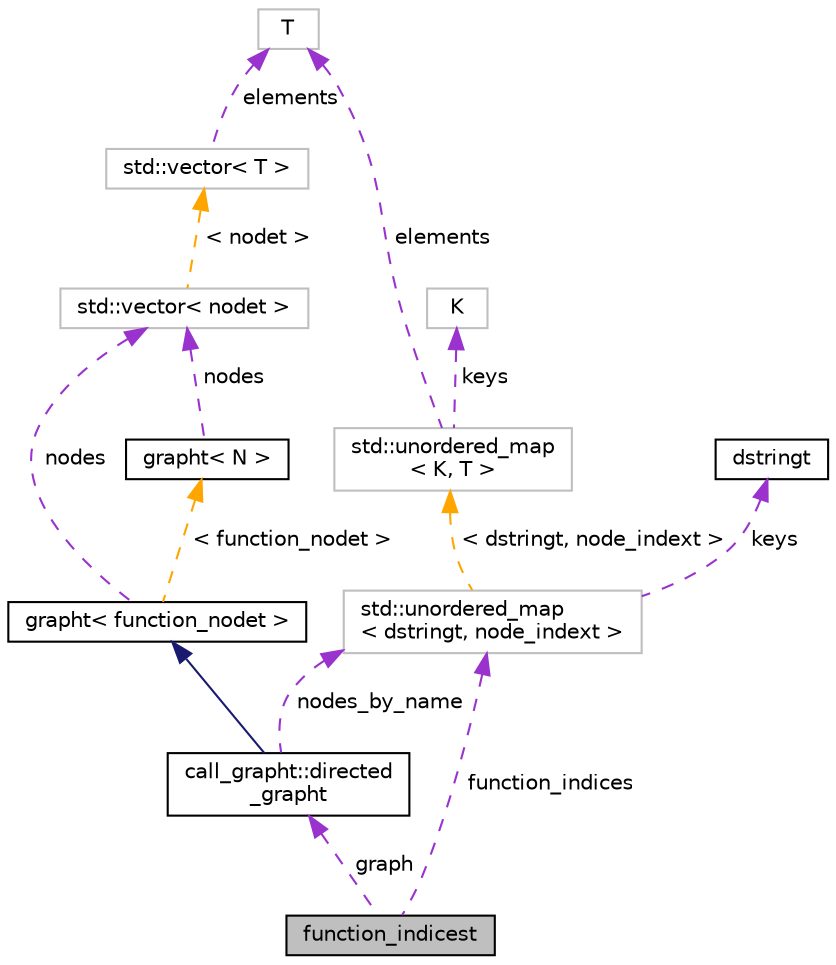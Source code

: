 digraph "function_indicest"
{
 // LATEX_PDF_SIZE
  bgcolor="transparent";
  edge [fontname="Helvetica",fontsize="10",labelfontname="Helvetica",labelfontsize="10"];
  node [fontname="Helvetica",fontsize="10",shape=record];
  Node1 [label="function_indicest",height=0.2,width=0.4,color="black", fillcolor="grey75", style="filled", fontcolor="black",tooltip="Helper class that maintains a map from function name to grapht node index and adds nodes to the graph..."];
  Node2 -> Node1 [dir="back",color="darkorchid3",fontsize="10",style="dashed",label=" graph" ,fontname="Helvetica"];
  Node2 [label="call_grapht::directed\l_grapht",height=0.2,width=0.4,color="black",URL="$classcall__grapht_1_1directed__grapht.html",tooltip="Directed graph representation of this call graph."];
  Node3 -> Node2 [dir="back",color="midnightblue",fontsize="10",style="solid",fontname="Helvetica"];
  Node3 [label="grapht\< function_nodet \>",height=0.2,width=0.4,color="black",URL="$classgrapht.html",tooltip=" "];
  Node4 -> Node3 [dir="back",color="darkorchid3",fontsize="10",style="dashed",label=" nodes" ,fontname="Helvetica"];
  Node4 [label="std::vector\< nodet \>",height=0.2,width=0.4,color="grey75",tooltip=" "];
  Node5 -> Node4 [dir="back",color="orange",fontsize="10",style="dashed",label=" \< nodet \>" ,fontname="Helvetica"];
  Node5 [label="std::vector\< T \>",height=0.2,width=0.4,color="grey75",tooltip="STL class."];
  Node6 -> Node5 [dir="back",color="darkorchid3",fontsize="10",style="dashed",label=" elements" ,fontname="Helvetica"];
  Node6 [label="T",height=0.2,width=0.4,color="grey75",tooltip=" "];
  Node7 -> Node3 [dir="back",color="orange",fontsize="10",style="dashed",label=" \< function_nodet \>" ,fontname="Helvetica"];
  Node7 [label="grapht\< N \>",height=0.2,width=0.4,color="black",URL="$classgrapht.html",tooltip="A generic directed graph with a parametric node type."];
  Node4 -> Node7 [dir="back",color="darkorchid3",fontsize="10",style="dashed",label=" nodes" ,fontname="Helvetica"];
  Node8 -> Node2 [dir="back",color="darkorchid3",fontsize="10",style="dashed",label=" nodes_by_name" ,fontname="Helvetica"];
  Node8 [label="std::unordered_map\l\< dstringt, node_indext \>",height=0.2,width=0.4,color="grey75",tooltip=" "];
  Node9 -> Node8 [dir="back",color="darkorchid3",fontsize="10",style="dashed",label=" keys" ,fontname="Helvetica"];
  Node9 [label="dstringt",height=0.2,width=0.4,color="black",URL="$classdstringt.html",tooltip="dstringt has one field, an unsigned integer no which is an index into a static table of strings."];
  Node10 -> Node8 [dir="back",color="orange",fontsize="10",style="dashed",label=" \< dstringt, node_indext \>" ,fontname="Helvetica"];
  Node10 [label="std::unordered_map\l\< K, T \>",height=0.2,width=0.4,color="grey75",tooltip="STL class."];
  Node11 -> Node10 [dir="back",color="darkorchid3",fontsize="10",style="dashed",label=" keys" ,fontname="Helvetica"];
  Node11 [label="K",height=0.2,width=0.4,color="grey75",tooltip=" "];
  Node6 -> Node10 [dir="back",color="darkorchid3",fontsize="10",style="dashed",label=" elements" ,fontname="Helvetica"];
  Node8 -> Node1 [dir="back",color="darkorchid3",fontsize="10",style="dashed",label=" function_indices" ,fontname="Helvetica"];
}
